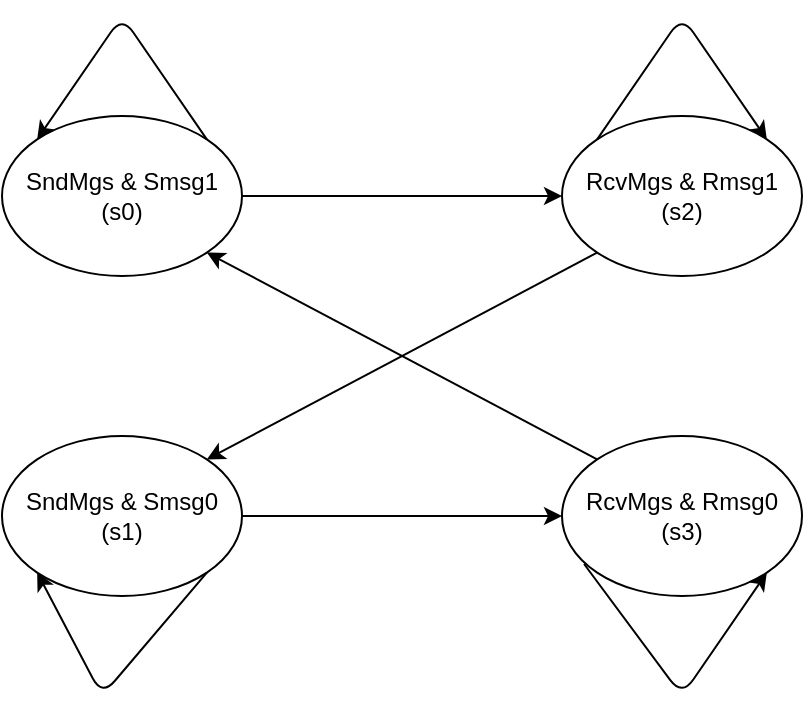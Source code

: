 <mxfile version="14.1.4" type="github">
  <diagram id="b6CqQ3HhdEuH7oznCEck" name="Page-1">
    <mxGraphModel dx="910" dy="591" grid="1" gridSize="10" guides="1" tooltips="1" connect="1" arrows="1" fold="1" page="1" pageScale="1" pageWidth="827" pageHeight="1169" math="0" shadow="0">
      <root>
        <mxCell id="0" />
        <mxCell id="1" parent="0" />
        <mxCell id="FJm98CGjiNE1Hh2P1TUQ-2" value="&lt;span&gt;SndMgs &amp;amp; Smsg1&lt;br&gt;(s0)&lt;br&gt;&lt;/span&gt;" style="ellipse;whiteSpace=wrap;html=1;" vertex="1" parent="1">
          <mxGeometry x="30" y="70" width="120" height="80" as="geometry" />
        </mxCell>
        <mxCell id="FJm98CGjiNE1Hh2P1TUQ-3" value="&lt;span&gt;RcvMgs &amp;amp; Rmsg1&lt;br&gt;(s2)&lt;br&gt;&lt;/span&gt;" style="ellipse;whiteSpace=wrap;html=1;" vertex="1" parent="1">
          <mxGeometry x="310" y="70" width="120" height="80" as="geometry" />
        </mxCell>
        <mxCell id="FJm98CGjiNE1Hh2P1TUQ-4" value="&lt;span&gt;SndMgs &amp;amp; Smsg0&lt;br&gt;(s1)&lt;br&gt;&lt;/span&gt;" style="ellipse;whiteSpace=wrap;html=1;" vertex="1" parent="1">
          <mxGeometry x="30" y="230" width="120" height="80" as="geometry" />
        </mxCell>
        <mxCell id="FJm98CGjiNE1Hh2P1TUQ-5" value="&lt;span&gt;RcvMgs &amp;amp; Rmsg0&lt;br&gt;(s3)&lt;br&gt;&lt;/span&gt;" style="ellipse;whiteSpace=wrap;html=1;" vertex="1" parent="1">
          <mxGeometry x="310" y="230" width="120" height="80" as="geometry" />
        </mxCell>
        <mxCell id="FJm98CGjiNE1Hh2P1TUQ-6" value="" style="endArrow=classic;html=1;exitX=1;exitY=0.5;exitDx=0;exitDy=0;entryX=0;entryY=0.5;entryDx=0;entryDy=0;" edge="1" parent="1" source="FJm98CGjiNE1Hh2P1TUQ-2" target="FJm98CGjiNE1Hh2P1TUQ-3">
          <mxGeometry width="50" height="50" relative="1" as="geometry">
            <mxPoint x="20" y="420" as="sourcePoint" />
            <mxPoint x="70" y="370" as="targetPoint" />
          </mxGeometry>
        </mxCell>
        <mxCell id="FJm98CGjiNE1Hh2P1TUQ-7" value="" style="endArrow=classic;html=1;exitX=0;exitY=1;exitDx=0;exitDy=0;entryX=1;entryY=0;entryDx=0;entryDy=0;" edge="1" parent="1" source="FJm98CGjiNE1Hh2P1TUQ-3" target="FJm98CGjiNE1Hh2P1TUQ-4">
          <mxGeometry width="50" height="50" relative="1" as="geometry">
            <mxPoint x="110" y="400" as="sourcePoint" />
            <mxPoint x="160" y="350" as="targetPoint" />
          </mxGeometry>
        </mxCell>
        <mxCell id="FJm98CGjiNE1Hh2P1TUQ-8" value="" style="endArrow=classic;html=1;exitX=1;exitY=0.5;exitDx=0;exitDy=0;entryX=0;entryY=0.5;entryDx=0;entryDy=0;" edge="1" parent="1" source="FJm98CGjiNE1Hh2P1TUQ-4" target="FJm98CGjiNE1Hh2P1TUQ-5">
          <mxGeometry width="50" height="50" relative="1" as="geometry">
            <mxPoint x="70" y="400" as="sourcePoint" />
            <mxPoint x="300" y="270" as="targetPoint" />
          </mxGeometry>
        </mxCell>
        <mxCell id="FJm98CGjiNE1Hh2P1TUQ-9" value="" style="endArrow=classic;html=1;exitX=0;exitY=0;exitDx=0;exitDy=0;entryX=1;entryY=1;entryDx=0;entryDy=0;" edge="1" parent="1" source="FJm98CGjiNE1Hh2P1TUQ-5" target="FJm98CGjiNE1Hh2P1TUQ-2">
          <mxGeometry width="50" height="50" relative="1" as="geometry">
            <mxPoint x="190" y="420" as="sourcePoint" />
            <mxPoint x="240" y="370" as="targetPoint" />
          </mxGeometry>
        </mxCell>
        <mxCell id="FJm98CGjiNE1Hh2P1TUQ-10" value="" style="endArrow=classic;html=1;exitX=1;exitY=0;exitDx=0;exitDy=0;entryX=0;entryY=0;entryDx=0;entryDy=0;" edge="1" parent="1" source="FJm98CGjiNE1Hh2P1TUQ-2" target="FJm98CGjiNE1Hh2P1TUQ-2">
          <mxGeometry width="50" height="50" relative="1" as="geometry">
            <mxPoint y="50" as="sourcePoint" />
            <mxPoint x="50" as="targetPoint" />
            <Array as="points">
              <mxPoint x="90" y="20" />
            </Array>
          </mxGeometry>
        </mxCell>
        <mxCell id="FJm98CGjiNE1Hh2P1TUQ-11" value="" style="endArrow=classic;html=1;entryX=1;entryY=1;entryDx=0;entryDy=0;exitX=0.092;exitY=0.8;exitDx=0;exitDy=0;exitPerimeter=0;" edge="1" parent="1" source="FJm98CGjiNE1Hh2P1TUQ-5" target="FJm98CGjiNE1Hh2P1TUQ-5">
          <mxGeometry width="50" height="50" relative="1" as="geometry">
            <mxPoint x="230" y="250" as="sourcePoint" />
            <mxPoint x="280" y="270" as="targetPoint" />
            <Array as="points">
              <mxPoint x="370" y="360" />
            </Array>
          </mxGeometry>
        </mxCell>
        <mxCell id="FJm98CGjiNE1Hh2P1TUQ-12" value="" style="endArrow=classic;html=1;exitX=1;exitY=1;exitDx=0;exitDy=0;entryX=0;entryY=1;entryDx=0;entryDy=0;" edge="1" parent="1" source="FJm98CGjiNE1Hh2P1TUQ-4" target="FJm98CGjiNE1Hh2P1TUQ-4">
          <mxGeometry width="50" height="50" relative="1" as="geometry">
            <mxPoint x="144.856" y="251.716" as="sourcePoint" />
            <mxPoint x="70" y="400" as="targetPoint" />
            <Array as="points">
              <mxPoint x="80" y="360" />
            </Array>
          </mxGeometry>
        </mxCell>
        <mxCell id="FJm98CGjiNE1Hh2P1TUQ-13" value="" style="endArrow=classic;html=1;exitX=0;exitY=0;exitDx=0;exitDy=0;entryX=1;entryY=0;entryDx=0;entryDy=0;" edge="1" parent="1" source="FJm98CGjiNE1Hh2P1TUQ-3" target="FJm98CGjiNE1Hh2P1TUQ-3">
          <mxGeometry width="50" height="50" relative="1" as="geometry">
            <mxPoint x="162.426" y="111.716" as="sourcePoint" />
            <mxPoint x="77.574" y="111.716" as="targetPoint" />
            <Array as="points">
              <mxPoint x="370" y="20" />
            </Array>
          </mxGeometry>
        </mxCell>
      </root>
    </mxGraphModel>
  </diagram>
</mxfile>
